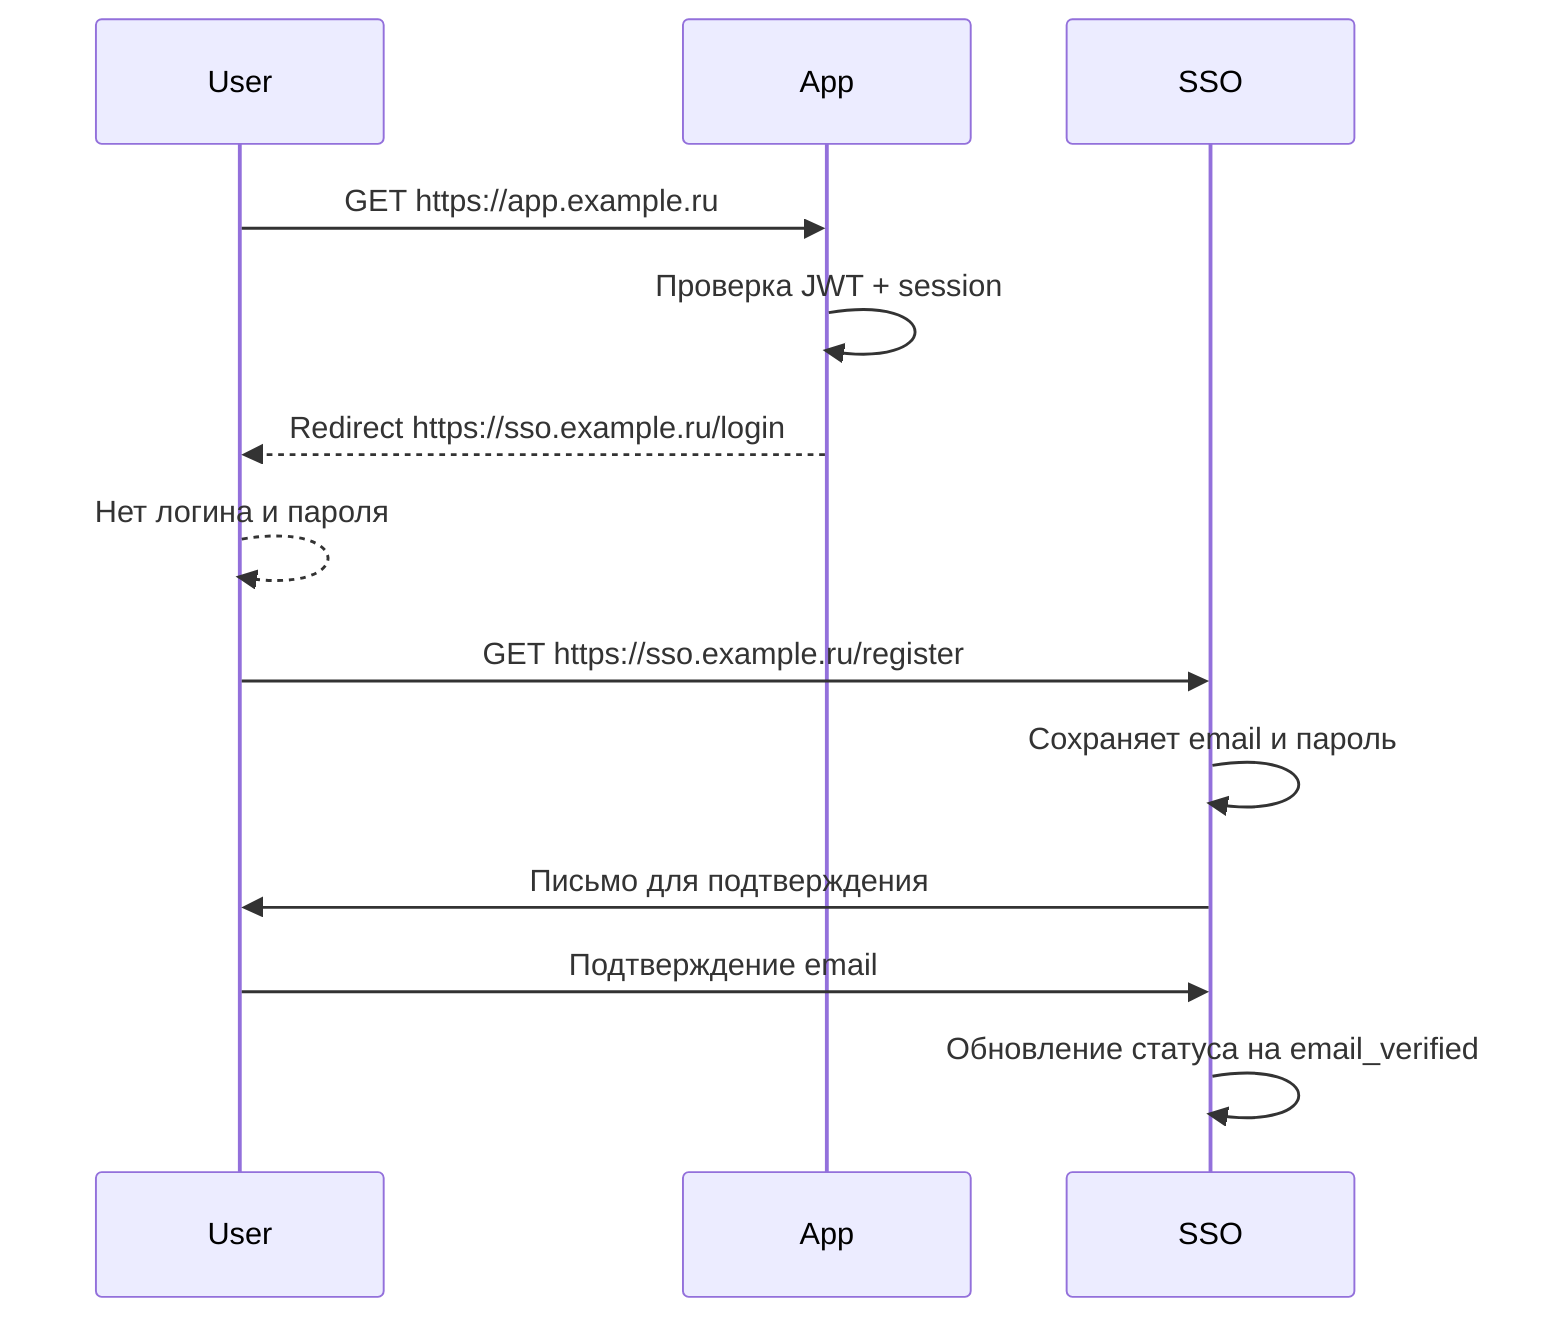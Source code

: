 sequenceDiagram
    participant U as User
    participant A as App
    participant S as SSO

    U->>A: GET https://app.example.ru
    A->>A: Проверка JWT + session
    A-->>U: Redirect https://sso.example.ru/login
    U-->>U: Нет логина и пароля
    U->>S: GET https://sso.example.ru/register
    S->>S: Сохраняет email и пароль
    S->>U: Письмо для подтверждения
    U->>S: Подтверждение email
    S->>S: Обновление статуса на email_verified